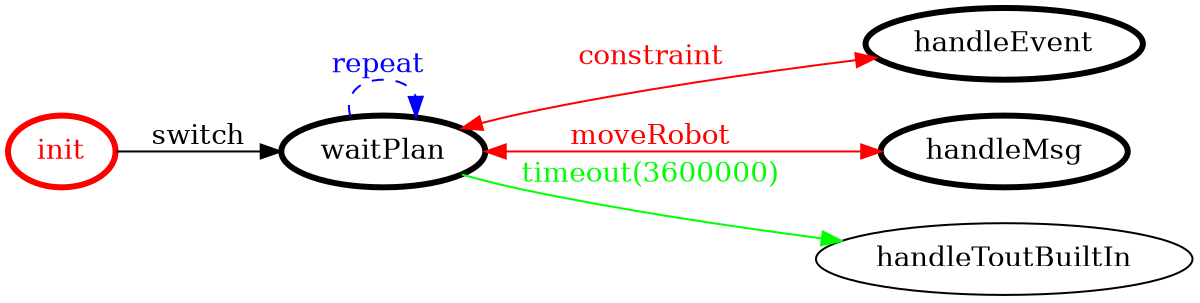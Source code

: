 /*
*
* A GraphViz DOT FSM description 
* Please use a GraphViz visualizer (like http://www.webgraphviz.com)
*  
*/

digraph finite_state_machine {
	rankdir=LR
	size="8,5"
	
	init [ color = red ][ fontcolor = red ][ penwidth = 3 ]
	waitPlan [ color = black ][ fontcolor = black ][ penwidth = 3 ]
	handleEvent [ color = black ][ fontcolor = black ][ penwidth = 3 ]
	handleMsg [ color = black ][ fontcolor = black ][ penwidth = 3 ]
	
	waitPlan -> handleEvent [ label = "constraint" ][ color = red ][ fontcolor = red ][ dir = both ]
	init -> waitPlan [ label = "switch" ][ color = black ][ fontcolor = black ]
	waitPlan -> handleToutBuiltIn [ label = "timeout(3600000)" ][ color = green ][ fontcolor = green ]
	waitPlan -> waitPlan [ label = "repeat "][ style = dashed ][ color = blue ][ fontcolor = blue ]
	waitPlan -> handleMsg [ label = "moveRobot" ][ color = red ][ fontcolor = red ][ dir = both ]
}
